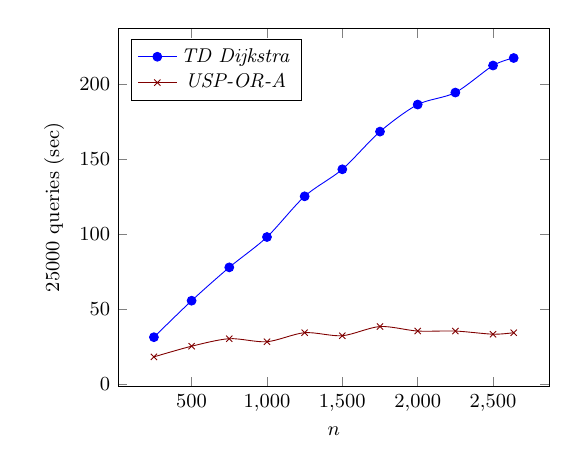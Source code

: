 \tikzstyle{textstyle}=[font=\fontsize{9}{9}\selectfont]
\begin{tikzpicture}[textstyle, scale=0.8]
    \begin{axis}[
        xlabel={$n$},
        ylabel={$25000$ queries (sec)},
		legend pos=north west
        ]
        
    \addplot[smooth,mark=*,color=blue] plot coordinates {
		(250,31.3)
		(500,55.6)
		(750,77.8)
		(1000,98.0)
		(1250,125.1)
		(1500,143.1)
		(1750,168.2)
		(2000,186.2)
		(2250,194.2)
		(2500,212.2)
		(2637,217.2)
    };
    \addlegendentry{\textit{TD Dijkstra}}
    
    \addplot[smooth,mark=x,color=black!50!red] plot coordinates {
		(250,18.2)
		(500,25.3)
		(750,30.3)
		(1000,28.3)
		(1250,34.3)
		(1500,32.3)
		(1750,38.4)
		(2000,35.4)
		(2250,35.4)
		(2500,33.3)
		(2637,34.3)
    };
    \addlegendentry{\textit{USP-OR-A}}
    
    \end{axis}
\end{tikzpicture}
